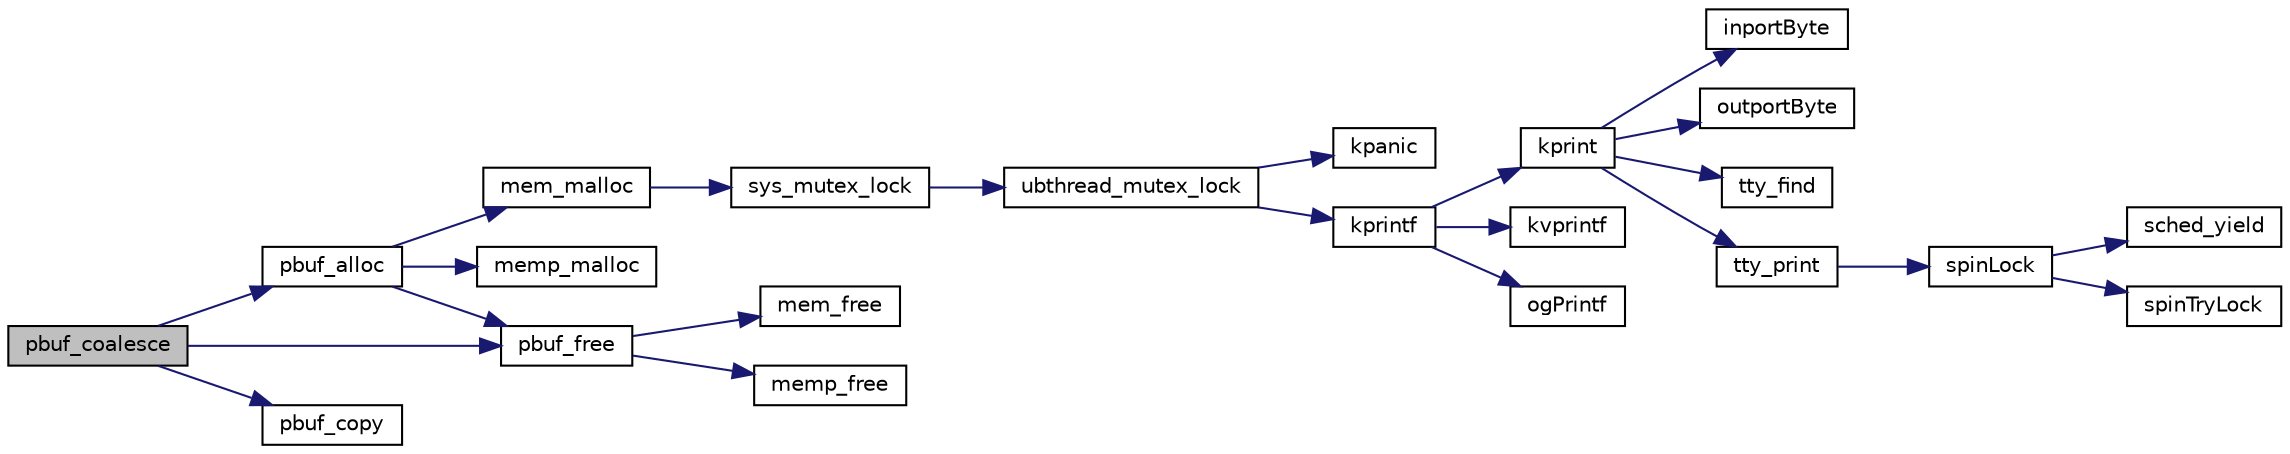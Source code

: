 digraph "pbuf_coalesce"
{
 // LATEX_PDF_SIZE
  edge [fontname="Helvetica",fontsize="10",labelfontname="Helvetica",labelfontsize="10"];
  node [fontname="Helvetica",fontsize="10",shape=record];
  rankdir="LR";
  Node1 [label="pbuf_coalesce",height=0.2,width=0.4,color="black", fillcolor="grey75", style="filled", fontcolor="black",tooltip=" "];
  Node1 -> Node2 [color="midnightblue",fontsize="10",style="solid",fontname="Helvetica"];
  Node2 [label="pbuf_alloc",height=0.2,width=0.4,color="black", fillcolor="white", style="filled",URL="$group__pbuf.html#gacfcb0a2af918658ba0afe36499c65f47",tooltip=" "];
  Node2 -> Node3 [color="midnightblue",fontsize="10",style="solid",fontname="Helvetica"];
  Node3 [label="mem_malloc",height=0.2,width=0.4,color="black", fillcolor="white", style="filled",URL="$mem_8h.html#a932aa40d85b14cb7331625e012d12335",tooltip=" "];
  Node3 -> Node4 [color="midnightblue",fontsize="10",style="solid",fontname="Helvetica"];
  Node4 [label="sys_mutex_lock",height=0.2,width=0.4,color="black", fillcolor="white", style="filled",URL="$group__sys__mutex.html#ga4d4eb9afe5965fa2661dd54ff55d616a",tooltip=" "];
  Node4 -> Node5 [color="midnightblue",fontsize="10",style="solid",fontname="Helvetica"];
  Node5 [label="ubthread_mutex_lock",height=0.2,width=0.4,color="black", fillcolor="white", style="filled",URL="$ubthread_8h.html#aa13bf141cd3e9bf0921fbf61ffc637d8",tooltip=" "];
  Node5 -> Node6 [color="midnightblue",fontsize="10",style="solid",fontname="Helvetica"];
  Node6 [label="kpanic",height=0.2,width=0.4,color="black", fillcolor="white", style="filled",URL="$armv6_2kpanic_8c.html#adb9a182aa071791a306163d50d653deb",tooltip="print panic message and halt system"];
  Node5 -> Node7 [color="midnightblue",fontsize="10",style="solid",fontname="Helvetica"];
  Node7 [label="kprintf",height=0.2,width=0.4,color="black", fillcolor="white", style="filled",URL="$kprintf_8h.html#a20b56810edb62a6fe59917015c30848f",tooltip=" "];
  Node7 -> Node8 [color="midnightblue",fontsize="10",style="solid",fontname="Helvetica"];
  Node8 [label="kprint",height=0.2,width=0.4,color="black", fillcolor="white", style="filled",URL="$video_8h.html#a5429378b96a24fadfd2d1f8d777eb95a",tooltip=" "];
  Node8 -> Node9 [color="midnightblue",fontsize="10",style="solid",fontname="Helvetica"];
  Node9 [label="inportByte",height=0.2,width=0.4,color="black", fillcolor="white", style="filled",URL="$io_8h.html#a77b934268de1b3ecdcf3f275413b3108",tooltip="input one byte from specified port"];
  Node8 -> Node10 [color="midnightblue",fontsize="10",style="solid",fontname="Helvetica"];
  Node10 [label="outportByte",height=0.2,width=0.4,color="black", fillcolor="white", style="filled",URL="$io_8h.html#a8acc1a06073db2e7b92ffbd00fbd0cf1",tooltip="outputut one byte to specified port"];
  Node8 -> Node11 [color="midnightblue",fontsize="10",style="solid",fontname="Helvetica"];
  Node11 [label="tty_find",height=0.2,width=0.4,color="black", fillcolor="white", style="filled",URL="$tty_8h.html#a4f96ccac7e60296ef496008d8cbed0ff",tooltip=" "];
  Node8 -> Node12 [color="midnightblue",fontsize="10",style="solid",fontname="Helvetica"];
  Node12 [label="tty_print",height=0.2,width=0.4,color="black", fillcolor="white", style="filled",URL="$tty_8h.html#ad96f57a7c113d3cfa76ee5fed6de33c0",tooltip=" "];
  Node12 -> Node13 [color="midnightblue",fontsize="10",style="solid",fontname="Helvetica"];
  Node13 [label="spinLock",height=0.2,width=0.4,color="black", fillcolor="white", style="filled",URL="$armv6_2spinlock_8c.html#a71f03d2ba55111c715b6068254847a53",tooltip=" "];
  Node13 -> Node14 [color="midnightblue",fontsize="10",style="solid",fontname="Helvetica"];
  Node14 [label="sched_yield",height=0.2,width=0.4,color="black", fillcolor="white", style="filled",URL="$armv6_2sched_8c.html#a08933fe6d593a1c78b9080359f15a0b7",tooltip=" "];
  Node13 -> Node15 [color="midnightblue",fontsize="10",style="solid",fontname="Helvetica"];
  Node15 [label="spinTryLock",height=0.2,width=0.4,color="black", fillcolor="white", style="filled",URL="$armv6_2spinlock_8c.html#a740766af5da58616f700fffab6768a78",tooltip=" "];
  Node7 -> Node16 [color="midnightblue",fontsize="10",style="solid",fontname="Helvetica"];
  Node16 [label="kvprintf",height=0.2,width=0.4,color="black", fillcolor="white", style="filled",URL="$kprintf_8c.html#a3093cdac4668a4ccffdd7f77270888b7",tooltip=" "];
  Node7 -> Node17 [color="midnightblue",fontsize="10",style="solid",fontname="Helvetica"];
  Node17 [label="ogPrintf",height=0.2,width=0.4,color="black", fillcolor="white", style="filled",URL="$kprintf_8h.html#a3b4a66bf1f6583e65660f281b6014aa1",tooltip=" "];
  Node2 -> Node18 [color="midnightblue",fontsize="10",style="solid",fontname="Helvetica"];
  Node18 [label="memp_malloc",height=0.2,width=0.4,color="black", fillcolor="white", style="filled",URL="$memp_8h.html#a2b00593d086313c267b54a976bf67aa5",tooltip=" "];
  Node2 -> Node19 [color="midnightblue",fontsize="10",style="solid",fontname="Helvetica"];
  Node19 [label="pbuf_free",height=0.2,width=0.4,color="black", fillcolor="white", style="filled",URL="$group__pbuf.html#gab0dd696fb4b6bc65e548944584f1738b",tooltip=" "];
  Node19 -> Node20 [color="midnightblue",fontsize="10",style="solid",fontname="Helvetica"];
  Node20 [label="mem_free",height=0.2,width=0.4,color="black", fillcolor="white", style="filled",URL="$mem_8h.html#a2fd7aa1adf6e394d3be7c7734e7df41a",tooltip=" "];
  Node19 -> Node21 [color="midnightblue",fontsize="10",style="solid",fontname="Helvetica"];
  Node21 [label="memp_free",height=0.2,width=0.4,color="black", fillcolor="white", style="filled",URL="$memp_8h.html#aecd94926b7c2a0e23ae195f4ae97581f",tooltip=" "];
  Node1 -> Node22 [color="midnightblue",fontsize="10",style="solid",fontname="Helvetica"];
  Node22 [label="pbuf_copy",height=0.2,width=0.4,color="black", fillcolor="white", style="filled",URL="$group__pbuf.html#gaba88511dee3df4b631fde691f421320d",tooltip=" "];
  Node1 -> Node19 [color="midnightblue",fontsize="10",style="solid",fontname="Helvetica"];
}
